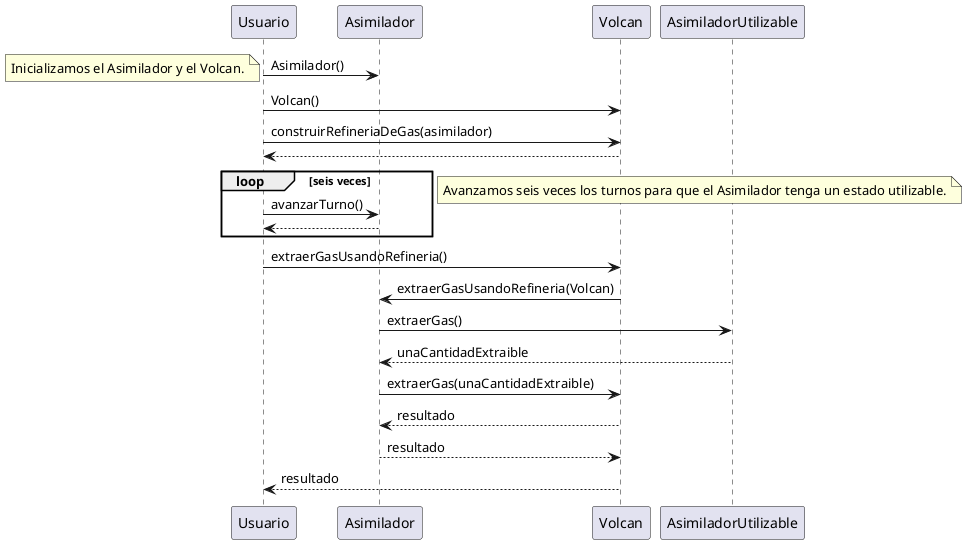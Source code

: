 *-----------------------------------------------*
AsimiladorTest
test02SeConstruyeUnAsimiladorEnUnVolcanYLuegoDeSeisTurnosSeExtraeGasYDevuelveElResultadoIndicado

@startuml

Usuario->Asimilador: Asimilador()
note left: Inicializamos el Asimilador y el Volcan.

Usuario->Volcan: Volcan()
Usuario->Volcan: construirRefineriaDeGas(asimilador)
Volcan-->Usuario

loop seis veces
Usuario->Asimilador: avanzarTurno()
Asimilador-->Usuario
end
note left: Avanzamos seis veces los turnos para que el Asimilador tenga un estado utilizable.

Usuario->Volcan: extraerGasUsandoRefineria()
Volcan->Asimilador: extraerGasUsandoRefineria(Volcan)
Asimilador->AsimiladorUtilizable: extraerGas()
AsimiladorUtilizable-->Asimilador: unaCantidadExtraible
Asimilador->Volcan: extraerGas(unaCantidadExtraible)
Volcan-->Asimilador: resultado
Asimilador-->Volcan: resultado
Volcan-->Usuario: resultado

@enduml

*-----------------------------------------------*
ExtractorTest
test04SeConstruyeUnExtractorEnUnVolcanYLuegoDeSeisTurnosSeGuardaUnZanganoYSeExtraeElValorDeGasIndicado

@startuml

Usuario->Zangano: Zangano()

Usuario->Extractor: Extractor()
note left: Inicializamos el Zangano que trabajara, el Extractor y el Volcan.

Usuario->Volcan: Volcan()
Usuario->Volcan: construirRefineriaDeGas(extractor)
Volcan->Extractor: construirEn(Volcan)

Volcan-->Usuario

loop seis veces
Usuario->Extractor: avanzarTurno()
Extractor-->Usuario
end
note left: Avanzamos seis veces los turnos para que el Extractor tenga un estado utilizable.

Usuario->Extractor: guardarZangano(zangano)

Usuario->Volcan: extraerGasUsandoRefineria()
Volcan->Extractor: extraerGasUsandoRefineria(Volcan)
Extractor->ExtractorUtilizable: extraerGas()
ExtractorUtilizable-->Extractor: unaCantidadExtraible
Extractor->Volcan: extraerGas(unaCantidadExtraible)
Volcan-->Extractor: resultado
Extractor-->Volcan: resultado
Volcan-->Usuario: resultado

@enduml

*--------------------------------------*
